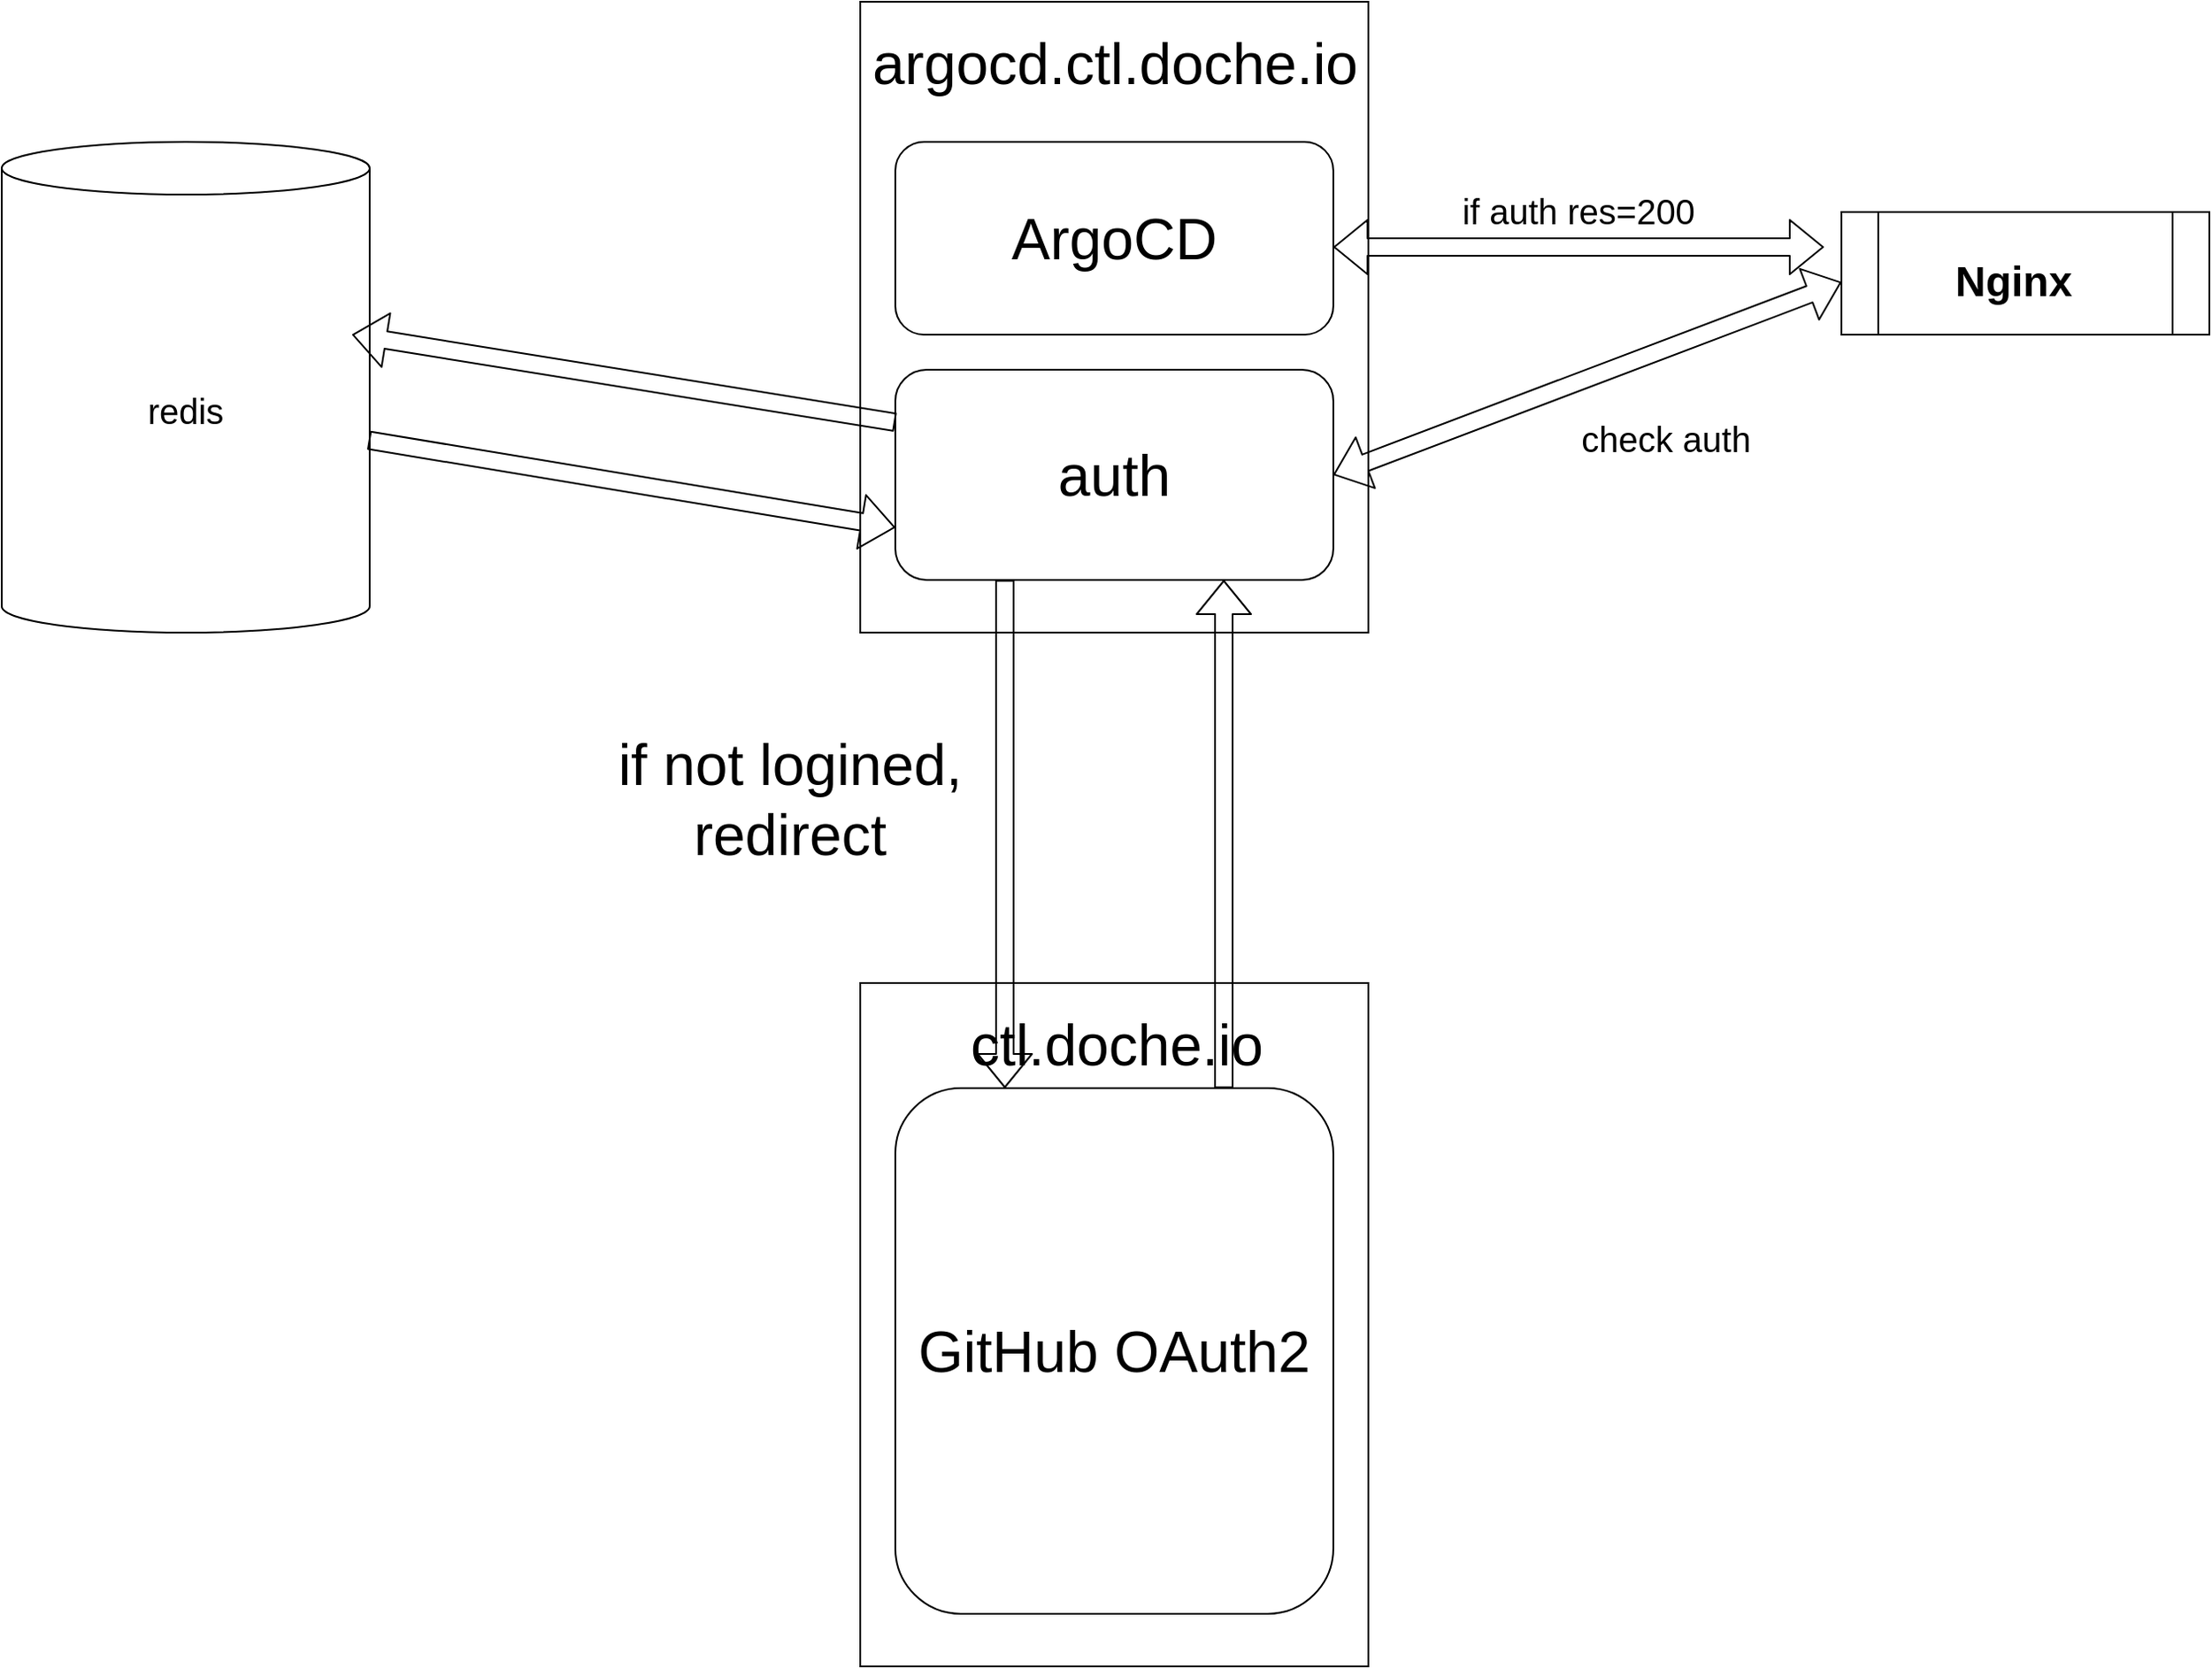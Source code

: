 <mxfile>
    <diagram id="qah2eCrdyv_LZVSQS9ue" name="ページ1">
        <mxGraphModel dx="3139" dy="923" grid="1" gridSize="10" guides="1" tooltips="1" connect="1" arrows="1" fold="1" page="1" pageScale="1" pageWidth="827" pageHeight="1169" math="0" shadow="0">
            <root>
                <mxCell id="0"/>
                <mxCell id="1" parent="0"/>
                <mxCell id="69" value="" style="rounded=0;whiteSpace=wrap;html=1;" vertex="1" parent="1">
                    <mxGeometry x="-800" y="40" width="290" height="360" as="geometry"/>
                </mxCell>
                <mxCell id="70" value="" style="shape=process;whiteSpace=wrap;html=1;backgroundOutline=1;" vertex="1" parent="1">
                    <mxGeometry x="-240" y="160" width="210" height="70" as="geometry"/>
                </mxCell>
                <mxCell id="71" value="&lt;h1&gt;Nginx&lt;/h1&gt;" style="text;html=1;strokeColor=none;fillColor=none;spacing=5;spacingTop=-20;whiteSpace=wrap;overflow=hidden;rounded=0;" vertex="1" parent="1">
                    <mxGeometry x="-180" y="180" width="80" height="50" as="geometry"/>
                </mxCell>
                <mxCell id="72" value="&lt;font style=&quot;font-size: 33px&quot;&gt;ArgoCD&lt;/font&gt;" style="rounded=1;whiteSpace=wrap;html=1;" vertex="1" parent="1">
                    <mxGeometry x="-780" y="120" width="250" height="110" as="geometry"/>
                </mxCell>
                <mxCell id="73" value="argocd.ctl.doche.io" style="text;html=1;strokeColor=none;fillColor=none;align=center;verticalAlign=middle;whiteSpace=wrap;rounded=0;fontSize=33;" vertex="1" parent="1">
                    <mxGeometry x="-792.5" y="60" width="275" height="30" as="geometry"/>
                </mxCell>
                <mxCell id="74" value="auth" style="rounded=1;whiteSpace=wrap;html=1;fontSize=33;" vertex="1" parent="1">
                    <mxGeometry x="-780" y="250" width="250" height="120" as="geometry"/>
                </mxCell>
                <mxCell id="76" value="" style="rounded=0;whiteSpace=wrap;html=1;fontSize=33;" vertex="1" parent="1">
                    <mxGeometry x="-800" y="600" width="290" height="390" as="geometry"/>
                </mxCell>
                <mxCell id="77" value="ctl.doche.io" style="text;html=1;strokeColor=none;fillColor=none;align=center;verticalAlign=middle;whiteSpace=wrap;rounded=0;fontSize=33;" vertex="1" parent="1">
                    <mxGeometry x="-791.5" y="620" width="275" height="30" as="geometry"/>
                </mxCell>
                <mxCell id="78" value="GitHub OAuth2" style="rounded=1;whiteSpace=wrap;html=1;fontSize=33;" vertex="1" parent="1">
                    <mxGeometry x="-780" y="660" width="250" height="300" as="geometry"/>
                </mxCell>
                <mxCell id="79" value="" style="shape=flexArrow;endArrow=classic;startArrow=classic;html=1;fontSize=33;exitX=1;exitY=0.5;exitDx=0;exitDy=0;" edge="1" parent="1" source="74">
                    <mxGeometry width="100" height="100" relative="1" as="geometry">
                        <mxPoint x="-340" y="300" as="sourcePoint"/>
                        <mxPoint x="-240" y="200" as="targetPoint"/>
                    </mxGeometry>
                </mxCell>
                <mxCell id="81" value="" style="shape=flexArrow;endArrow=classic;startArrow=classic;html=1;fontSize=33;" edge="1" parent="1">
                    <mxGeometry width="100" height="100" relative="1" as="geometry">
                        <mxPoint x="-530" y="180" as="sourcePoint"/>
                        <mxPoint x="-250" y="180" as="targetPoint"/>
                    </mxGeometry>
                </mxCell>
                <mxCell id="82" value="&lt;font style=&quot;font-size: 20px&quot;&gt;if auth res=200&lt;/font&gt;" style="text;html=1;strokeColor=none;fillColor=none;align=center;verticalAlign=middle;whiteSpace=wrap;rounded=0;fontSize=33;" vertex="1" parent="1">
                    <mxGeometry x="-530" y="140" width="280" height="30" as="geometry"/>
                </mxCell>
                <mxCell id="83" value="&lt;font style=&quot;font-size: 20px&quot;&gt;check auth&lt;/font&gt;" style="text;html=1;strokeColor=none;fillColor=none;align=center;verticalAlign=middle;whiteSpace=wrap;rounded=0;fontSize=33;rotation=0;" vertex="1" parent="1">
                    <mxGeometry x="-480" y="270" width="280" height="30" as="geometry"/>
                </mxCell>
                <mxCell id="86" value="" style="shape=flexArrow;endArrow=classic;html=1;fontSize=20;entryX=0.25;entryY=0;entryDx=0;entryDy=0;exitX=0.25;exitY=1;exitDx=0;exitDy=0;" edge="1" parent="1" source="74" target="78">
                    <mxGeometry width="50" height="50" relative="1" as="geometry">
                        <mxPoint x="-730" y="370" as="sourcePoint"/>
                        <mxPoint x="-730" y="640" as="targetPoint"/>
                    </mxGeometry>
                </mxCell>
                <mxCell id="88" value="redis" style="shape=cylinder3;whiteSpace=wrap;html=1;boundedLbl=1;backgroundOutline=1;size=15;fontSize=20;" vertex="1" parent="1">
                    <mxGeometry x="-1290" y="120" width="210" height="280" as="geometry"/>
                </mxCell>
                <mxCell id="89" value="" style="shape=flexArrow;endArrow=classic;html=1;fontSize=33;exitX=0;exitY=0.25;exitDx=0;exitDy=0;" edge="1" parent="1" source="74">
                    <mxGeometry width="50" height="50" relative="1" as="geometry">
                        <mxPoint x="-760" y="320" as="sourcePoint"/>
                        <mxPoint x="-1090" y="230" as="targetPoint"/>
                    </mxGeometry>
                </mxCell>
                <mxCell id="90" value="" style="shape=flexArrow;endArrow=classic;html=1;fontSize=33;entryX=0;entryY=0.75;entryDx=0;entryDy=0;exitX=0.997;exitY=0.608;exitDx=0;exitDy=0;exitPerimeter=0;" edge="1" parent="1" source="88" target="74">
                    <mxGeometry width="50" height="50" relative="1" as="geometry">
                        <mxPoint x="-1090" y="270" as="sourcePoint"/>
                        <mxPoint x="-800" y="360" as="targetPoint"/>
                    </mxGeometry>
                </mxCell>
                <mxCell id="91" value="if not logined, redirect" style="text;html=1;strokeColor=none;fillColor=none;align=center;verticalAlign=middle;whiteSpace=wrap;rounded=0;fontSize=33;" vertex="1" parent="1">
                    <mxGeometry x="-960" y="480" width="240" height="30" as="geometry"/>
                </mxCell>
                <mxCell id="93" value="" style="shape=flexArrow;endArrow=classic;html=1;fontSize=33;exitX=0.75;exitY=0;exitDx=0;exitDy=0;entryX=0.75;entryY=1;entryDx=0;entryDy=0;" edge="1" parent="1" source="78" target="74">
                    <mxGeometry width="50" height="50" relative="1" as="geometry">
                        <mxPoint x="-580" y="370" as="sourcePoint"/>
                        <mxPoint x="-530" y="320" as="targetPoint"/>
                    </mxGeometry>
                </mxCell>
            </root>
        </mxGraphModel>
    </diagram>
</mxfile>